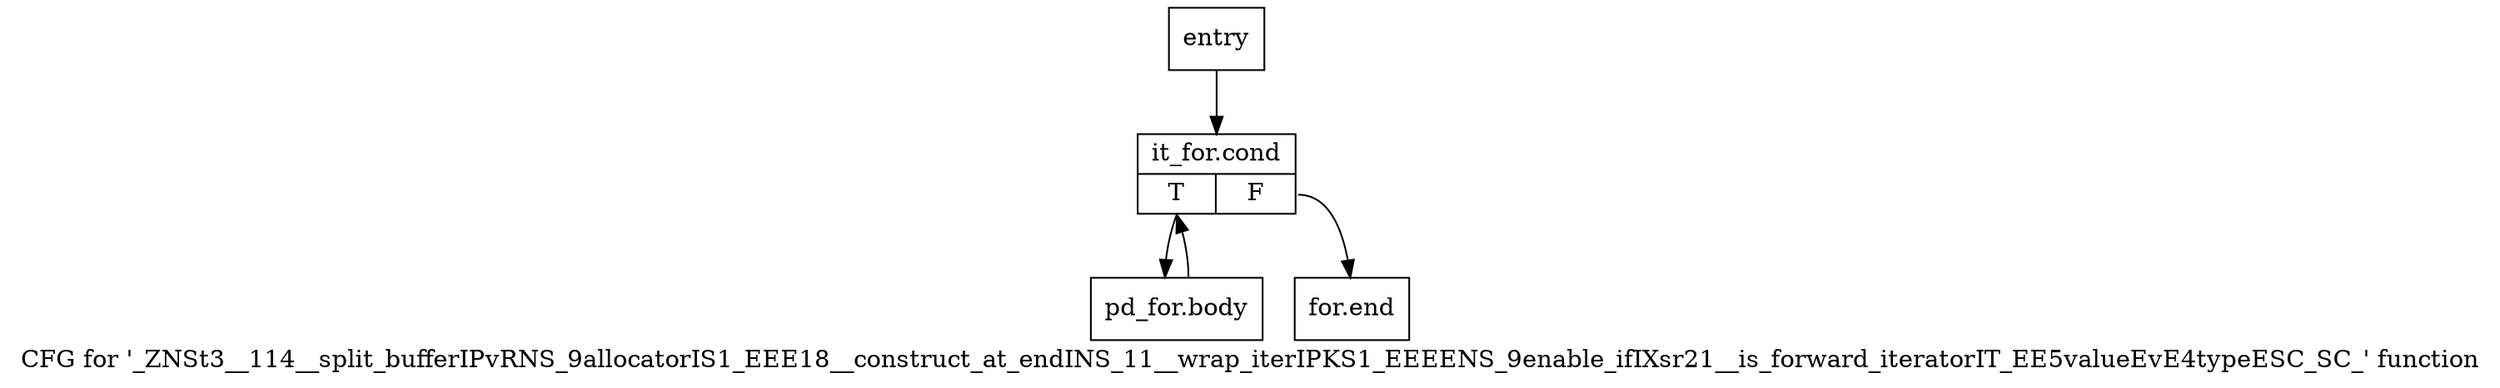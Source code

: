 digraph "CFG for '_ZNSt3__114__split_bufferIPvRNS_9allocatorIS1_EEE18__construct_at_endINS_11__wrap_iterIPKS1_EEEENS_9enable_ifIXsr21__is_forward_iteratorIT_EE5valueEvE4typeESC_SC_' function" {
	label="CFG for '_ZNSt3__114__split_bufferIPvRNS_9allocatorIS1_EEE18__construct_at_endINS_11__wrap_iterIPKS1_EEEENS_9enable_ifIXsr21__is_forward_iteratorIT_EE5valueEvE4typeESC_SC_' function";

	Node0x7bfd0e0 [shape=record,label="{entry}"];
	Node0x7bfd0e0 -> Node0x7bfd130;
	Node0x7bfd130 [shape=record,label="{it_for.cond|{<s0>T|<s1>F}}"];
	Node0x7bfd130:s0 -> Node0x7bfd180;
	Node0x7bfd130:s1 -> Node0x7bfd1d0;
	Node0x7bfd180 [shape=record,label="{pd_for.body}"];
	Node0x7bfd180 -> Node0x7bfd130;
	Node0x7bfd1d0 [shape=record,label="{for.end}"];
}
